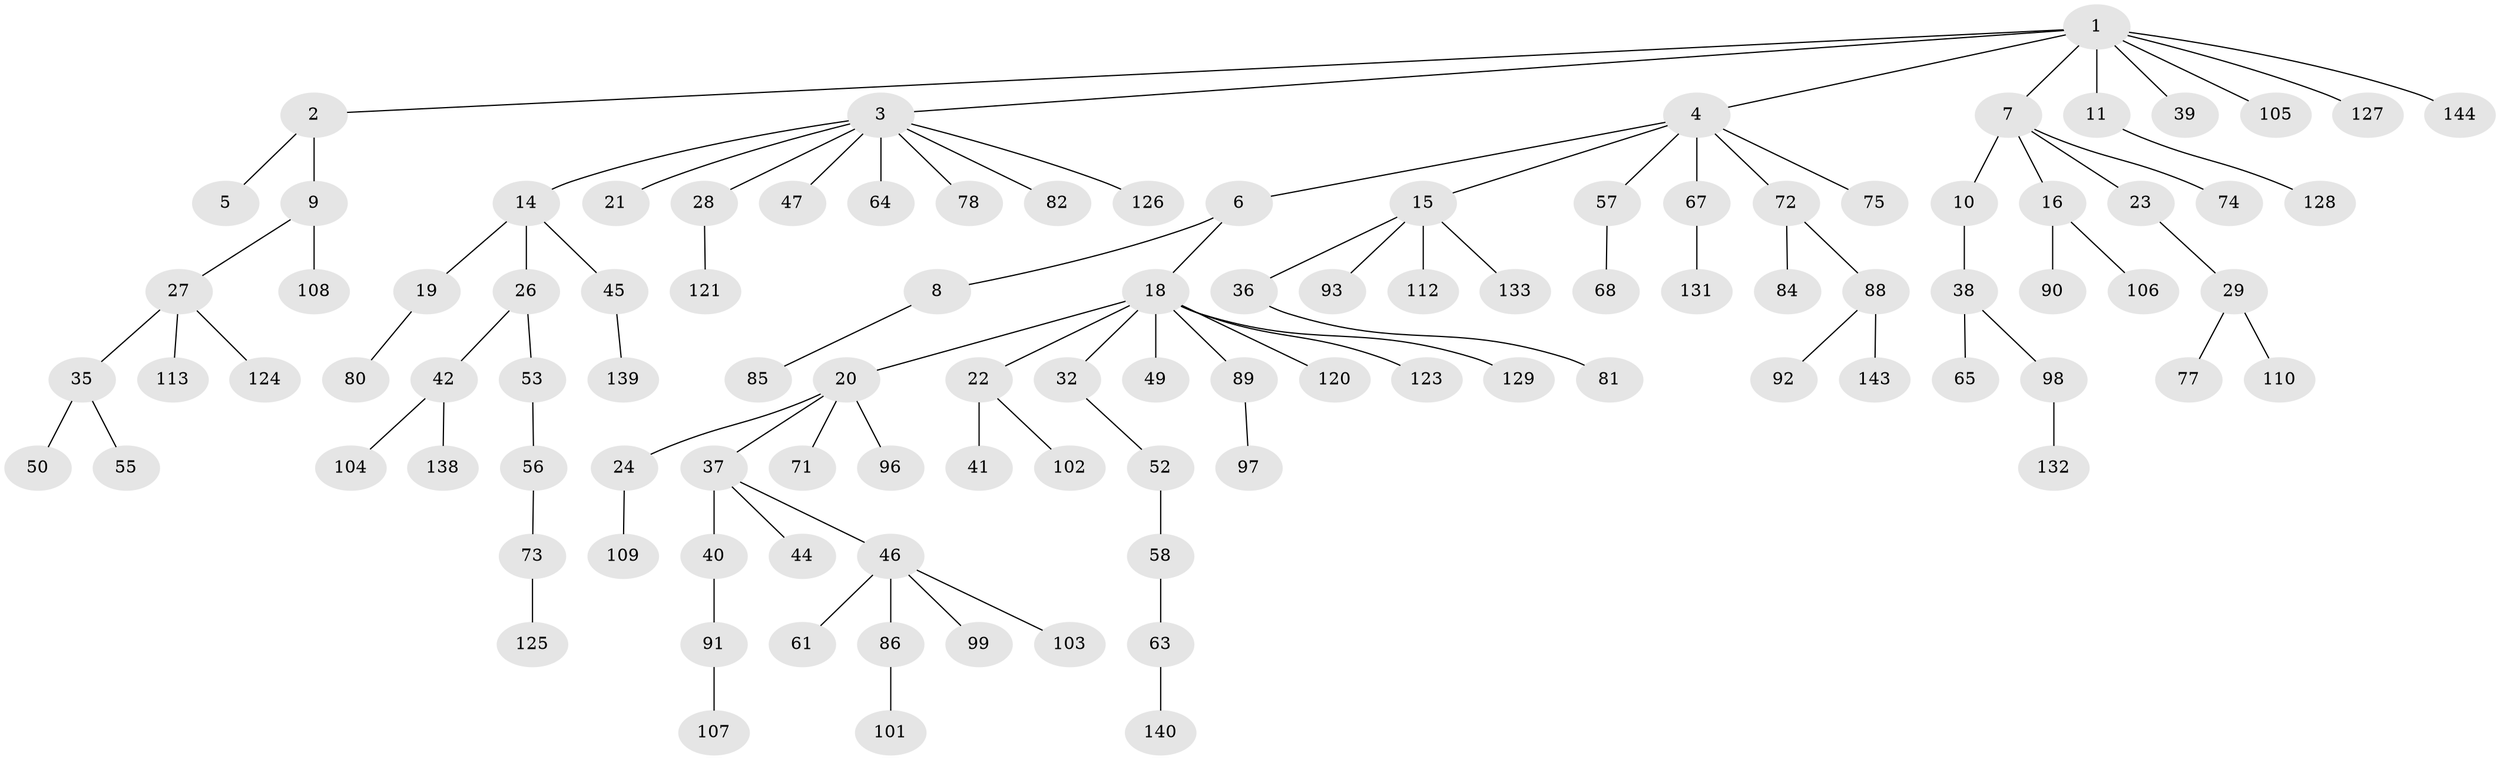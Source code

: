 // Generated by graph-tools (version 1.1) at 2025/52/02/27/25 19:52:12]
// undirected, 104 vertices, 103 edges
graph export_dot {
graph [start="1"]
  node [color=gray90,style=filled];
  1 [super="+54"];
  2 [super="+34"];
  3 [super="+17"];
  4 [super="+59"];
  5;
  6 [super="+137"];
  7 [super="+13"];
  8 [super="+76"];
  9;
  10 [super="+118"];
  11 [super="+12"];
  14;
  15 [super="+31"];
  16;
  18 [super="+33"];
  19 [super="+48"];
  20 [super="+43"];
  21;
  22 [super="+25"];
  23 [super="+94"];
  24 [super="+119"];
  26 [super="+30"];
  27 [super="+83"];
  28;
  29 [super="+66"];
  32;
  35 [super="+141"];
  36;
  37;
  38 [super="+87"];
  39;
  40 [super="+51"];
  41 [super="+69"];
  42 [super="+134"];
  44;
  45 [super="+130"];
  46 [super="+70"];
  47;
  49;
  50 [super="+116"];
  52 [super="+79"];
  53 [super="+60"];
  55;
  56 [super="+62"];
  57;
  58;
  61;
  63 [super="+136"];
  64;
  65;
  67;
  68 [super="+135"];
  71;
  72 [super="+100"];
  73;
  74;
  75;
  77;
  78;
  80;
  81;
  82;
  84;
  85;
  86 [super="+95"];
  88 [super="+115"];
  89;
  90;
  91;
  92;
  93;
  96;
  97;
  98;
  99;
  101 [super="+111"];
  102;
  103;
  104 [super="+117"];
  105 [super="+114"];
  106;
  107;
  108;
  109;
  110;
  112;
  113;
  120;
  121 [super="+122"];
  123;
  124;
  125 [super="+142"];
  126;
  127;
  128;
  129;
  131;
  132;
  133;
  138;
  139;
  140;
  143;
  144;
  1 -- 2;
  1 -- 3;
  1 -- 4;
  1 -- 7;
  1 -- 11;
  1 -- 39;
  1 -- 105;
  1 -- 144;
  1 -- 127;
  2 -- 5;
  2 -- 9;
  3 -- 14;
  3 -- 47;
  3 -- 78;
  3 -- 82;
  3 -- 126;
  3 -- 64;
  3 -- 28;
  3 -- 21;
  4 -- 6;
  4 -- 15;
  4 -- 57;
  4 -- 67;
  4 -- 72;
  4 -- 75;
  6 -- 8;
  6 -- 18;
  7 -- 10;
  7 -- 16;
  7 -- 74;
  7 -- 23;
  8 -- 85;
  9 -- 27;
  9 -- 108;
  10 -- 38;
  11 -- 128;
  14 -- 19;
  14 -- 26;
  14 -- 45;
  15 -- 93;
  15 -- 112;
  15 -- 36;
  15 -- 133;
  16 -- 90;
  16 -- 106;
  18 -- 20;
  18 -- 22;
  18 -- 32;
  18 -- 129;
  18 -- 49;
  18 -- 120;
  18 -- 89;
  18 -- 123;
  19 -- 80;
  20 -- 24;
  20 -- 37;
  20 -- 96;
  20 -- 71;
  22 -- 41;
  22 -- 102;
  23 -- 29;
  24 -- 109;
  26 -- 53;
  26 -- 42;
  27 -- 35;
  27 -- 113;
  27 -- 124;
  28 -- 121;
  29 -- 77;
  29 -- 110;
  32 -- 52;
  35 -- 50;
  35 -- 55;
  36 -- 81;
  37 -- 40;
  37 -- 44;
  37 -- 46;
  38 -- 65;
  38 -- 98;
  40 -- 91;
  42 -- 104;
  42 -- 138;
  45 -- 139;
  46 -- 61;
  46 -- 86;
  46 -- 103;
  46 -- 99;
  52 -- 58;
  53 -- 56;
  56 -- 73;
  57 -- 68;
  58 -- 63;
  63 -- 140;
  67 -- 131;
  72 -- 84;
  72 -- 88;
  73 -- 125;
  86 -- 101;
  88 -- 92;
  88 -- 143;
  89 -- 97;
  91 -- 107;
  98 -- 132;
}
